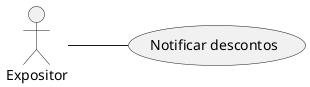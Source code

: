 @startuml
left to right direction

actor "Expositor" as Usuario

usecase "Notificar descontos" as UC2

Usuario -- UC2

@enduml